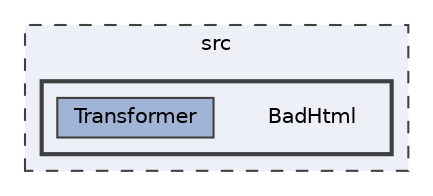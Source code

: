 digraph "src/BadHtml"
{
 // LATEX_PDF_SIZE
  bgcolor="transparent";
  edge [fontname=Helvetica,fontsize=10,labelfontname=Helvetica,labelfontsize=10];
  node [fontname=Helvetica,fontsize=10,shape=box,height=0.2,width=0.4];
  compound=true
  subgraph clusterdir_68267d1309a1af8e8297ef4c3efbcdba {
    graph [ bgcolor="#edf0f7", pencolor="grey25", label="src", fontname=Helvetica,fontsize=10 style="filled,dashed", URL="dir_68267d1309a1af8e8297ef4c3efbcdba.html",tooltip=""]
  subgraph clusterdir_2bce0377d6c380844cd02e540d09c413 {
    graph [ bgcolor="#edf0f7", pencolor="grey25", label="", fontname=Helvetica,fontsize=10 style="filled,bold", URL="dir_2bce0377d6c380844cd02e540d09c413.html",tooltip=""]
    dir_2bce0377d6c380844cd02e540d09c413 [shape=plaintext, label="BadHtml"];
  dir_a070aa63b04638af85dc2006f8d3d393 [label="Transformer", fillcolor="#a2b4d6", color="grey25", style="filled", URL="dir_a070aa63b04638af85dc2006f8d3d393.html",tooltip=""];
  }
  }
}
